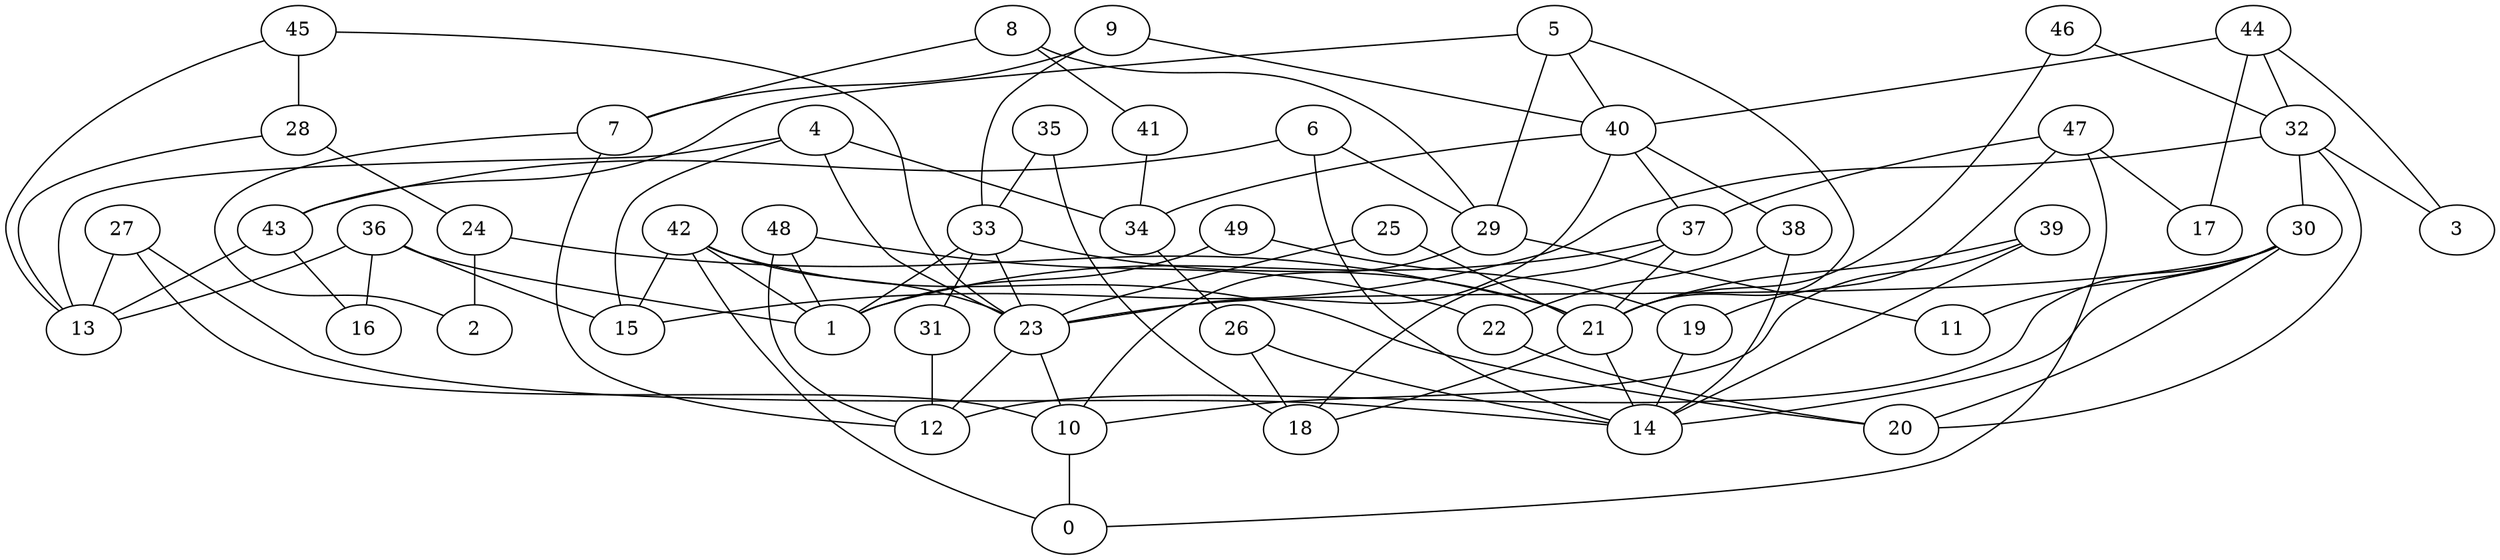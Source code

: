 digraph GG_graph {

subgraph G_graph {
edge [color = black]
"31" -> "12" [dir = none]
"48" -> "22" [dir = none]
"48" -> "12" [dir = none]
"48" -> "1" [dir = none]
"4" -> "15" [dir = none]
"4" -> "23" [dir = none]
"4" -> "13" [dir = none]
"4" -> "34" [dir = none]
"45" -> "28" [dir = none]
"45" -> "23" [dir = none]
"45" -> "13" [dir = none]
"6" -> "43" [dir = none]
"6" -> "29" [dir = none]
"6" -> "14" [dir = none]
"30" -> "23" [dir = none]
"30" -> "14" [dir = none]
"30" -> "20" [dir = none]
"30" -> "12" [dir = none]
"30" -> "11" [dir = none]
"49" -> "19" [dir = none]
"49" -> "1" [dir = none]
"42" -> "20" [dir = none]
"42" -> "1" [dir = none]
"42" -> "15" [dir = none]
"42" -> "0" [dir = none]
"42" -> "23" [dir = none]
"24" -> "21" [dir = none]
"24" -> "2" [dir = none]
"25" -> "23" [dir = none]
"25" -> "21" [dir = none]
"44" -> "40" [dir = none]
"44" -> "32" [dir = none]
"44" -> "3" [dir = none]
"44" -> "17" [dir = none]
"8" -> "41" [dir = none]
"8" -> "7" [dir = none]
"8" -> "29" [dir = none]
"38" -> "14" [dir = none]
"38" -> "22" [dir = none]
"33" -> "1" [dir = none]
"33" -> "23" [dir = none]
"33" -> "21" [dir = none]
"33" -> "31" [dir = none]
"39" -> "21" [dir = none]
"39" -> "14" [dir = none]
"39" -> "10" [dir = none]
"29" -> "11" [dir = none]
"29" -> "10" [dir = none]
"9" -> "40" [dir = none]
"9" -> "33" [dir = none]
"9" -> "7" [dir = none]
"40" -> "38" [dir = none]
"40" -> "34" [dir = none]
"40" -> "37" [dir = none]
"40" -> "23" [dir = none]
"22" -> "20" [dir = none]
"10" -> "0" [dir = none]
"7" -> "2" [dir = none]
"7" -> "12" [dir = none]
"41" -> "34" [dir = none]
"28" -> "24" [dir = none]
"28" -> "13" [dir = none]
"46" -> "21" [dir = none]
"46" -> "32" [dir = none]
"43" -> "16" [dir = none]
"43" -> "13" [dir = none]
"36" -> "15" [dir = none]
"36" -> "1" [dir = none]
"36" -> "13" [dir = none]
"36" -> "16" [dir = none]
"37" -> "21" [dir = none]
"37" -> "1" [dir = none]
"37" -> "18" [dir = none]
"27" -> "13" [dir = none]
"27" -> "10" [dir = none]
"27" -> "14" [dir = none]
"35" -> "33" [dir = none]
"35" -> "18" [dir = none]
"47" -> "17" [dir = none]
"47" -> "19" [dir = none]
"47" -> "37" [dir = none]
"47" -> "0" [dir = none]
"19" -> "14" [dir = none]
"34" -> "26" [dir = none]
"26" -> "18" [dir = none]
"26" -> "14" [dir = none]
"32" -> "3" [dir = none]
"32" -> "30" [dir = none]
"32" -> "20" [dir = none]
"32" -> "15" [dir = none]
"23" -> "10" [dir = none]
"23" -> "12" [dir = none]
"21" -> "14" [dir = none]
"21" -> "18" [dir = none]
"5" -> "43" [dir = none]
"5" -> "21" [dir = none]
"5" -> "29" [dir = none]
"5" -> "40" [dir = none]
}

}
